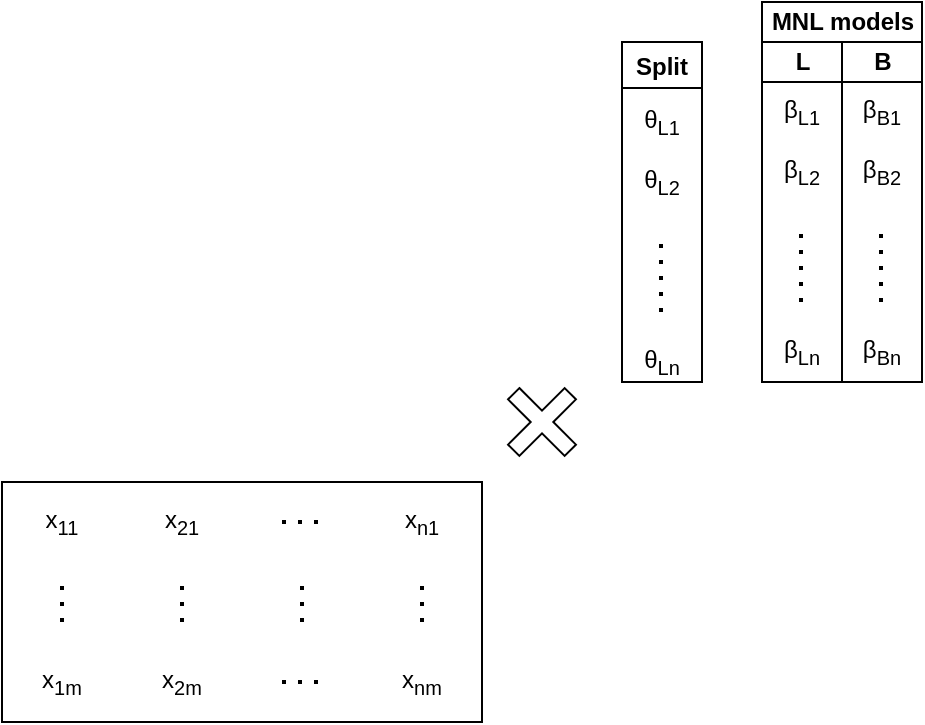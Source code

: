 <mxfile version="21.1.2" type="github">
  <diagram name="Page-1" id="_UyK75U4x9TXmLgPLlZp">
    <mxGraphModel dx="1562" dy="854" grid="1" gridSize="10" guides="1" tooltips="1" connect="1" arrows="1" fold="1" page="1" pageScale="1" pageWidth="827" pageHeight="1169" math="0" shadow="0">
      <root>
        <mxCell id="0" />
        <mxCell id="1" parent="0" />
        <mxCell id="At5vDS1QNF3Vt4ULbqXG-1" value="MNL models" style="swimlane;childLayout=stackLayout;resizeParent=1;resizeParentMax=0;startSize=20;html=1;" vertex="1" parent="1">
          <mxGeometry x="590" y="170" width="80" height="190" as="geometry">
            <mxRectangle x="600" y="160" width="110" height="30" as="alternateBounds" />
          </mxGeometry>
        </mxCell>
        <mxCell id="At5vDS1QNF3Vt4ULbqXG-2" value="L" style="swimlane;startSize=20;html=1;" vertex="1" parent="At5vDS1QNF3Vt4ULbqXG-1">
          <mxGeometry y="20" width="40" height="170" as="geometry" />
        </mxCell>
        <mxCell id="At5vDS1QNF3Vt4ULbqXG-7" value="β&lt;sub&gt;L1&lt;/sub&gt;" style="text;html=1;strokeColor=none;fillColor=none;align=center;verticalAlign=middle;whiteSpace=wrap;rounded=0;" vertex="1" parent="At5vDS1QNF3Vt4ULbqXG-2">
          <mxGeometry y="20" width="40" height="30" as="geometry" />
        </mxCell>
        <mxCell id="At5vDS1QNF3Vt4ULbqXG-13" value="" style="endArrow=none;dashed=1;html=1;dashPattern=1 3;strokeWidth=2;rounded=0;" edge="1" parent="At5vDS1QNF3Vt4ULbqXG-2">
          <mxGeometry width="50" height="50" relative="1" as="geometry">
            <mxPoint x="19.5" y="130" as="sourcePoint" />
            <mxPoint x="19.5" y="90" as="targetPoint" />
          </mxGeometry>
        </mxCell>
        <mxCell id="At5vDS1QNF3Vt4ULbqXG-3" value="B" style="swimlane;startSize=20;html=1;" vertex="1" parent="At5vDS1QNF3Vt4ULbqXG-1">
          <mxGeometry x="40" y="20" width="40" height="170" as="geometry" />
        </mxCell>
        <mxCell id="At5vDS1QNF3Vt4ULbqXG-9" value="β&lt;sub&gt;B1&lt;/sub&gt;" style="text;html=1;strokeColor=none;fillColor=none;align=center;verticalAlign=middle;whiteSpace=wrap;rounded=0;" vertex="1" parent="At5vDS1QNF3Vt4ULbqXG-3">
          <mxGeometry y="20" width="40" height="30" as="geometry" />
        </mxCell>
        <mxCell id="At5vDS1QNF3Vt4ULbqXG-11" value="β&lt;sub&gt;L2&lt;/sub&gt;" style="text;html=1;strokeColor=none;fillColor=none;align=center;verticalAlign=middle;whiteSpace=wrap;rounded=0;" vertex="1" parent="At5vDS1QNF3Vt4ULbqXG-3">
          <mxGeometry x="-40" y="50" width="40" height="30" as="geometry" />
        </mxCell>
        <mxCell id="At5vDS1QNF3Vt4ULbqXG-12" value="β&lt;sub&gt;B2&lt;/sub&gt;" style="text;html=1;strokeColor=none;fillColor=none;align=center;verticalAlign=middle;whiteSpace=wrap;rounded=0;" vertex="1" parent="At5vDS1QNF3Vt4ULbqXG-3">
          <mxGeometry y="50" width="40" height="30" as="geometry" />
        </mxCell>
        <mxCell id="At5vDS1QNF3Vt4ULbqXG-14" value="" style="endArrow=none;dashed=1;html=1;dashPattern=1 3;strokeWidth=2;rounded=0;" edge="1" parent="At5vDS1QNF3Vt4ULbqXG-3">
          <mxGeometry width="50" height="50" relative="1" as="geometry">
            <mxPoint x="19.5" y="130" as="sourcePoint" />
            <mxPoint x="19.5" y="90" as="targetPoint" />
          </mxGeometry>
        </mxCell>
        <mxCell id="At5vDS1QNF3Vt4ULbqXG-20" value="β&lt;sub&gt;Bn&lt;/sub&gt;" style="text;html=1;strokeColor=none;fillColor=none;align=center;verticalAlign=middle;whiteSpace=wrap;rounded=0;" vertex="1" parent="At5vDS1QNF3Vt4ULbqXG-3">
          <mxGeometry y="140" width="40" height="30" as="geometry" />
        </mxCell>
        <mxCell id="At5vDS1QNF3Vt4ULbqXG-19" value="β&lt;sub&gt;Ln&lt;/sub&gt;" style="text;html=1;strokeColor=none;fillColor=none;align=center;verticalAlign=middle;whiteSpace=wrap;rounded=0;" vertex="1" parent="At5vDS1QNF3Vt4ULbqXG-3">
          <mxGeometry x="-40" y="140" width="40" height="30" as="geometry" />
        </mxCell>
        <mxCell id="At5vDS1QNF3Vt4ULbqXG-42" value="" style="shape=cross;whiteSpace=wrap;html=1;rotation=45;" vertex="1" parent="1">
          <mxGeometry x="460" y="360" width="40" height="40" as="geometry" />
        </mxCell>
        <mxCell id="At5vDS1QNF3Vt4ULbqXG-61" value="" style="shape=table;html=1;whiteSpace=wrap;startSize=0;container=1;collapsible=0;childLayout=tableLayout;columnLines=0;rowLines=0;fontSize=16;strokeColor=default;" vertex="1" parent="1">
          <mxGeometry x="210" y="410" width="240" height="120" as="geometry" />
        </mxCell>
        <mxCell id="At5vDS1QNF3Vt4ULbqXG-62" value="" style="shape=tableRow;horizontal=0;startSize=0;swimlaneHead=0;swimlaneBody=0;top=0;left=0;bottom=0;right=0;collapsible=0;dropTarget=0;fillColor=none;points=[[0,0.5],[1,0.5]];portConstraint=eastwest;fontSize=16;strokeColor=inherit;" vertex="1" parent="At5vDS1QNF3Vt4ULbqXG-61">
          <mxGeometry width="240" height="40" as="geometry" />
        </mxCell>
        <mxCell id="At5vDS1QNF3Vt4ULbqXG-74" value="x&lt;sub&gt;11&lt;/sub&gt;" style="shape=partialRectangle;html=1;whiteSpace=wrap;connectable=0;fillColor=none;top=0;left=0;bottom=0;right=0;overflow=hidden;fontSize=12;strokeColor=inherit;" vertex="1" parent="At5vDS1QNF3Vt4ULbqXG-62">
          <mxGeometry width="60" height="40" as="geometry">
            <mxRectangle width="60" height="40" as="alternateBounds" />
          </mxGeometry>
        </mxCell>
        <mxCell id="At5vDS1QNF3Vt4ULbqXG-63" value="x&lt;sub&gt;21&lt;/sub&gt;" style="shape=partialRectangle;html=1;whiteSpace=wrap;connectable=0;fillColor=none;top=0;left=0;bottom=0;right=0;overflow=hidden;fontSize=12;strokeColor=inherit;" vertex="1" parent="At5vDS1QNF3Vt4ULbqXG-62">
          <mxGeometry x="60" width="60" height="40" as="geometry">
            <mxRectangle width="60" height="40" as="alternateBounds" />
          </mxGeometry>
        </mxCell>
        <mxCell id="At5vDS1QNF3Vt4ULbqXG-64" value="" style="shape=partialRectangle;html=1;whiteSpace=wrap;connectable=0;fillColor=none;top=0;left=0;bottom=0;right=0;overflow=hidden;fontSize=12;strokeColor=inherit;" vertex="1" parent="At5vDS1QNF3Vt4ULbqXG-62">
          <mxGeometry x="120" width="60" height="40" as="geometry">
            <mxRectangle width="60" height="40" as="alternateBounds" />
          </mxGeometry>
        </mxCell>
        <mxCell id="At5vDS1QNF3Vt4ULbqXG-65" value="x&lt;sub&gt;n1&lt;/sub&gt;" style="shape=partialRectangle;html=1;whiteSpace=wrap;connectable=0;fillColor=none;top=0;left=0;bottom=0;right=0;overflow=hidden;fontSize=12;strokeColor=inherit;" vertex="1" parent="At5vDS1QNF3Vt4ULbqXG-62">
          <mxGeometry x="180" width="60" height="40" as="geometry">
            <mxRectangle width="60" height="40" as="alternateBounds" />
          </mxGeometry>
        </mxCell>
        <mxCell id="At5vDS1QNF3Vt4ULbqXG-66" value="" style="shape=tableRow;horizontal=0;startSize=0;swimlaneHead=0;swimlaneBody=0;top=0;left=0;bottom=0;right=0;collapsible=0;dropTarget=0;fillColor=none;points=[[0,0.5],[1,0.5]];portConstraint=eastwest;fontSize=16;strokeColor=inherit;" vertex="1" parent="At5vDS1QNF3Vt4ULbqXG-61">
          <mxGeometry y="40" width="240" height="40" as="geometry" />
        </mxCell>
        <mxCell id="At5vDS1QNF3Vt4ULbqXG-75" style="shape=partialRectangle;html=1;whiteSpace=wrap;connectable=0;fillColor=none;top=0;left=0;bottom=0;right=0;overflow=hidden;fontSize=12;strokeColor=inherit;" vertex="1" parent="At5vDS1QNF3Vt4ULbqXG-66">
          <mxGeometry width="60" height="40" as="geometry">
            <mxRectangle width="60" height="40" as="alternateBounds" />
          </mxGeometry>
        </mxCell>
        <mxCell id="At5vDS1QNF3Vt4ULbqXG-67" value="" style="shape=partialRectangle;html=1;whiteSpace=wrap;connectable=0;fillColor=none;top=0;left=0;bottom=0;right=0;overflow=hidden;fontSize=12;strokeColor=inherit;" vertex="1" parent="At5vDS1QNF3Vt4ULbqXG-66">
          <mxGeometry x="60" width="60" height="40" as="geometry">
            <mxRectangle width="60" height="40" as="alternateBounds" />
          </mxGeometry>
        </mxCell>
        <mxCell id="At5vDS1QNF3Vt4ULbqXG-68" value="" style="shape=partialRectangle;html=1;whiteSpace=wrap;connectable=0;fillColor=none;top=0;left=0;bottom=0;right=0;overflow=hidden;fontSize=12;strokeColor=inherit;" vertex="1" parent="At5vDS1QNF3Vt4ULbqXG-66">
          <mxGeometry x="120" width="60" height="40" as="geometry">
            <mxRectangle width="60" height="40" as="alternateBounds" />
          </mxGeometry>
        </mxCell>
        <mxCell id="At5vDS1QNF3Vt4ULbqXG-69" value="" style="shape=partialRectangle;html=1;whiteSpace=wrap;connectable=0;fillColor=none;top=0;left=0;bottom=0;right=0;overflow=hidden;fontSize=12;strokeColor=inherit;" vertex="1" parent="At5vDS1QNF3Vt4ULbqXG-66">
          <mxGeometry x="180" width="60" height="40" as="geometry">
            <mxRectangle width="60" height="40" as="alternateBounds" />
          </mxGeometry>
        </mxCell>
        <mxCell id="At5vDS1QNF3Vt4ULbqXG-70" value="" style="shape=tableRow;horizontal=0;startSize=0;swimlaneHead=0;swimlaneBody=0;top=0;left=0;bottom=0;right=0;collapsible=0;dropTarget=0;fillColor=none;points=[[0,0.5],[1,0.5]];portConstraint=eastwest;fontSize=16;strokeColor=inherit;" vertex="1" parent="At5vDS1QNF3Vt4ULbqXG-61">
          <mxGeometry y="80" width="240" height="40" as="geometry" />
        </mxCell>
        <mxCell id="At5vDS1QNF3Vt4ULbqXG-76" style="shape=partialRectangle;html=1;whiteSpace=wrap;connectable=0;fillColor=none;top=0;left=0;bottom=0;right=0;overflow=hidden;fontSize=12;strokeColor=inherit;" vertex="1" parent="At5vDS1QNF3Vt4ULbqXG-70">
          <mxGeometry width="60" height="40" as="geometry">
            <mxRectangle width="60" height="40" as="alternateBounds" />
          </mxGeometry>
        </mxCell>
        <mxCell id="At5vDS1QNF3Vt4ULbqXG-71" value="" style="shape=partialRectangle;html=1;whiteSpace=wrap;connectable=0;fillColor=none;top=0;left=0;bottom=0;right=0;overflow=hidden;fontSize=12;strokeColor=inherit;" vertex="1" parent="At5vDS1QNF3Vt4ULbqXG-70">
          <mxGeometry x="60" width="60" height="40" as="geometry">
            <mxRectangle width="60" height="40" as="alternateBounds" />
          </mxGeometry>
        </mxCell>
        <mxCell id="At5vDS1QNF3Vt4ULbqXG-72" value="" style="shape=partialRectangle;html=1;whiteSpace=wrap;connectable=0;fillColor=none;top=0;left=0;bottom=0;right=0;overflow=hidden;fontSize=12;strokeColor=inherit;" vertex="1" parent="At5vDS1QNF3Vt4ULbqXG-70">
          <mxGeometry x="120" width="60" height="40" as="geometry">
            <mxRectangle width="60" height="40" as="alternateBounds" />
          </mxGeometry>
        </mxCell>
        <mxCell id="At5vDS1QNF3Vt4ULbqXG-73" value="" style="shape=partialRectangle;html=1;whiteSpace=wrap;connectable=0;fillColor=none;top=0;left=0;bottom=0;right=0;overflow=hidden;fontSize=12;strokeColor=inherit;" vertex="1" parent="At5vDS1QNF3Vt4ULbqXG-70">
          <mxGeometry x="180" width="60" height="40" as="geometry">
            <mxRectangle width="60" height="40" as="alternateBounds" />
          </mxGeometry>
        </mxCell>
        <mxCell id="At5vDS1QNF3Vt4ULbqXG-77" value="" style="endArrow=none;dashed=1;html=1;dashPattern=1 3;strokeWidth=2;rounded=0;" edge="1" parent="1">
          <mxGeometry width="50" height="50" relative="1" as="geometry">
            <mxPoint x="350" y="430" as="sourcePoint" />
            <mxPoint x="370" y="430" as="targetPoint" />
          </mxGeometry>
        </mxCell>
        <mxCell id="At5vDS1QNF3Vt4ULbqXG-79" value="" style="endArrow=none;dashed=1;html=1;dashPattern=1 3;strokeWidth=2;rounded=0;" edge="1" parent="1">
          <mxGeometry width="50" height="50" relative="1" as="geometry">
            <mxPoint x="240" y="480" as="sourcePoint" />
            <mxPoint x="240" y="460" as="targetPoint" />
          </mxGeometry>
        </mxCell>
        <mxCell id="At5vDS1QNF3Vt4ULbqXG-80" value="" style="endArrow=none;dashed=1;html=1;dashPattern=1 3;strokeWidth=2;rounded=0;" edge="1" parent="1">
          <mxGeometry width="50" height="50" relative="1" as="geometry">
            <mxPoint x="300" y="480" as="sourcePoint" />
            <mxPoint x="300" y="460" as="targetPoint" />
          </mxGeometry>
        </mxCell>
        <mxCell id="At5vDS1QNF3Vt4ULbqXG-81" value="" style="endArrow=none;dashed=1;html=1;dashPattern=1 3;strokeWidth=2;rounded=0;" edge="1" parent="1">
          <mxGeometry width="50" height="50" relative="1" as="geometry">
            <mxPoint x="360" y="480" as="sourcePoint" />
            <mxPoint x="360" y="460" as="targetPoint" />
          </mxGeometry>
        </mxCell>
        <mxCell id="At5vDS1QNF3Vt4ULbqXG-82" value="" style="endArrow=none;dashed=1;html=1;dashPattern=1 3;strokeWidth=2;rounded=0;" edge="1" parent="1">
          <mxGeometry width="50" height="50" relative="1" as="geometry">
            <mxPoint x="420" y="480" as="sourcePoint" />
            <mxPoint x="420" y="460" as="targetPoint" />
          </mxGeometry>
        </mxCell>
        <mxCell id="At5vDS1QNF3Vt4ULbqXG-83" value="x&lt;sub&gt;1m&lt;/sub&gt;" style="shape=partialRectangle;html=1;whiteSpace=wrap;connectable=0;fillColor=none;top=0;left=0;bottom=0;right=0;overflow=hidden;fontSize=12;strokeColor=inherit;" vertex="1" parent="1">
          <mxGeometry x="210" y="490" width="60" height="40" as="geometry">
            <mxRectangle width="60" height="40" as="alternateBounds" />
          </mxGeometry>
        </mxCell>
        <mxCell id="At5vDS1QNF3Vt4ULbqXG-84" value="x&lt;sub&gt;2m&lt;/sub&gt;" style="shape=partialRectangle;html=1;whiteSpace=wrap;connectable=0;fillColor=none;top=0;left=0;bottom=0;right=0;overflow=hidden;fontSize=12;strokeColor=inherit;" vertex="1" parent="1">
          <mxGeometry x="270" y="490" width="60" height="40" as="geometry">
            <mxRectangle width="60" height="40" as="alternateBounds" />
          </mxGeometry>
        </mxCell>
        <mxCell id="At5vDS1QNF3Vt4ULbqXG-85" value="x&lt;sub&gt;nm&lt;/sub&gt;" style="shape=partialRectangle;html=1;whiteSpace=wrap;connectable=0;fillColor=none;top=0;left=0;bottom=0;right=0;overflow=hidden;fontSize=12;strokeColor=inherit;" vertex="1" parent="1">
          <mxGeometry x="390" y="490" width="60" height="40" as="geometry">
            <mxRectangle width="60" height="40" as="alternateBounds" />
          </mxGeometry>
        </mxCell>
        <mxCell id="At5vDS1QNF3Vt4ULbqXG-86" value="" style="endArrow=none;dashed=1;html=1;dashPattern=1 3;strokeWidth=2;rounded=0;" edge="1" parent="1">
          <mxGeometry width="50" height="50" relative="1" as="geometry">
            <mxPoint x="350" y="510" as="sourcePoint" />
            <mxPoint x="370" y="510" as="targetPoint" />
          </mxGeometry>
        </mxCell>
        <mxCell id="At5vDS1QNF3Vt4ULbqXG-102" value="Split" style="swimlane;" vertex="1" parent="1">
          <mxGeometry x="520" y="190" width="40" height="170" as="geometry" />
        </mxCell>
        <mxCell id="At5vDS1QNF3Vt4ULbqXG-103" value="θ&lt;sub&gt;L1&lt;/sub&gt;" style="text;html=1;strokeColor=none;fillColor=none;align=center;verticalAlign=middle;whiteSpace=wrap;rounded=0;" vertex="1" parent="At5vDS1QNF3Vt4ULbqXG-102">
          <mxGeometry y="25" width="40" height="30" as="geometry" />
        </mxCell>
        <mxCell id="At5vDS1QNF3Vt4ULbqXG-104" value="" style="endArrow=none;dashed=1;html=1;dashPattern=1 3;strokeWidth=2;rounded=0;" edge="1" parent="At5vDS1QNF3Vt4ULbqXG-102">
          <mxGeometry width="50" height="50" relative="1" as="geometry">
            <mxPoint x="19.5" y="135" as="sourcePoint" />
            <mxPoint x="19.5" y="95" as="targetPoint" />
          </mxGeometry>
        </mxCell>
        <mxCell id="At5vDS1QNF3Vt4ULbqXG-105" value="θ&lt;sub&gt;L2&lt;/sub&gt;" style="text;html=1;strokeColor=none;fillColor=none;align=center;verticalAlign=middle;whiteSpace=wrap;rounded=0;" vertex="1" parent="At5vDS1QNF3Vt4ULbqXG-102">
          <mxGeometry y="55" width="40" height="30" as="geometry" />
        </mxCell>
        <mxCell id="At5vDS1QNF3Vt4ULbqXG-106" value="θ&lt;sub&gt;Ln&lt;/sub&gt;" style="text;html=1;strokeColor=none;fillColor=none;align=center;verticalAlign=middle;whiteSpace=wrap;rounded=0;" vertex="1" parent="At5vDS1QNF3Vt4ULbqXG-102">
          <mxGeometry y="145" width="40" height="30" as="geometry" />
        </mxCell>
      </root>
    </mxGraphModel>
  </diagram>
</mxfile>

